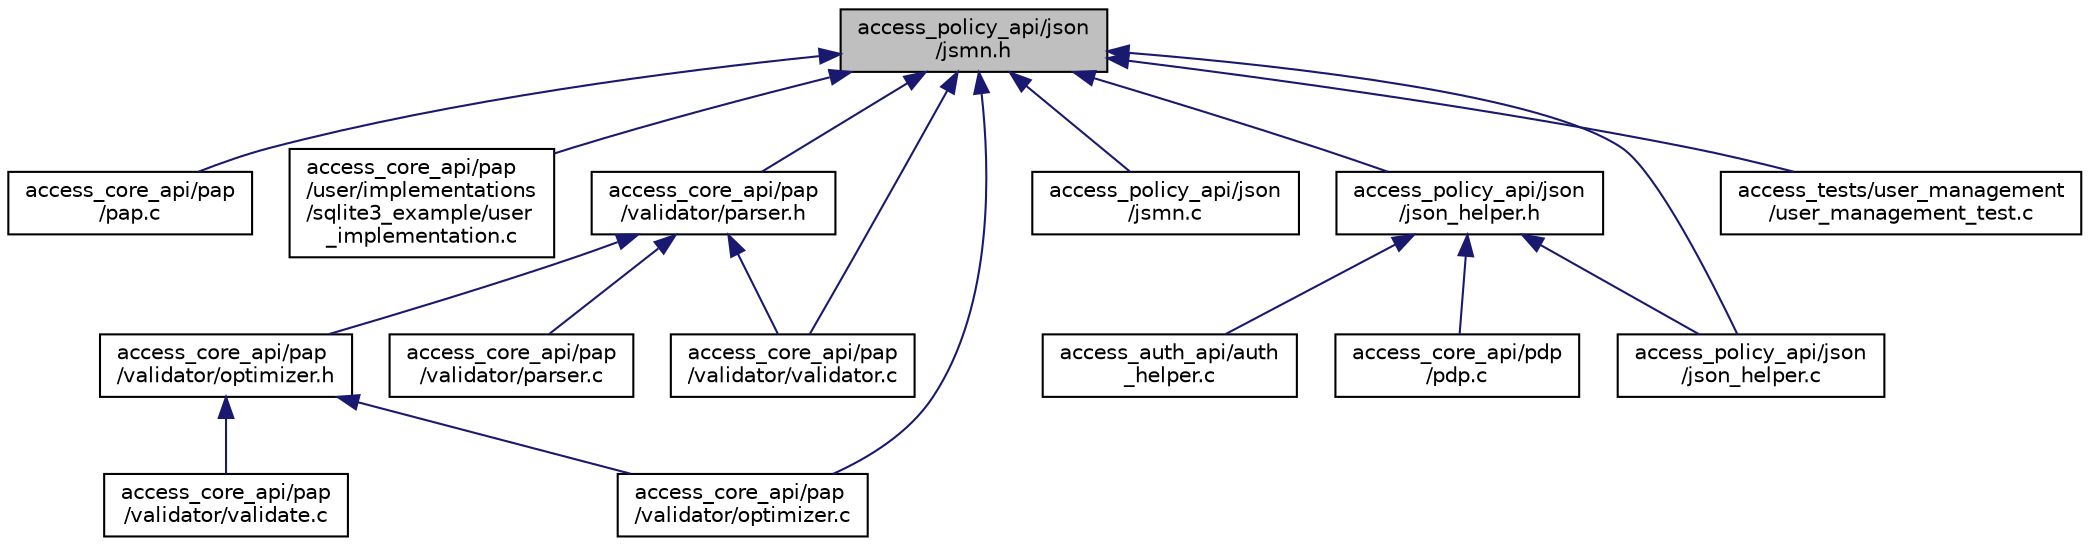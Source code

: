 digraph "access_policy_api/json/jsmn.h"
{
  edge [fontname="Helvetica",fontsize="10",labelfontname="Helvetica",labelfontsize="10"];
  node [fontname="Helvetica",fontsize="10",shape=record];
  Node2 [label="access_policy_api/json\l/jsmn.h",height=0.2,width=0.4,color="black", fillcolor="grey75", style="filled", fontcolor="black"];
  Node2 -> Node3 [dir="back",color="midnightblue",fontsize="10",style="solid",fontname="Helvetica"];
  Node3 [label="access_core_api/pap\l/pap.c",height=0.2,width=0.4,color="black", fillcolor="white", style="filled",URL="$pap_8c.html"];
  Node2 -> Node4 [dir="back",color="midnightblue",fontsize="10",style="solid",fontname="Helvetica"];
  Node4 [label="access_core_api/pap\l/user/implementations\l/sqlite3_example/user\l_implementation.c",height=0.2,width=0.4,color="black", fillcolor="white", style="filled",URL="$user__implementation_8c.html"];
  Node2 -> Node5 [dir="back",color="midnightblue",fontsize="10",style="solid",fontname="Helvetica"];
  Node5 [label="access_core_api/pap\l/validator/parser.h",height=0.2,width=0.4,color="black", fillcolor="white", style="filled",URL="$parser_8h.html"];
  Node5 -> Node6 [dir="back",color="midnightblue",fontsize="10",style="solid",fontname="Helvetica"];
  Node6 [label="access_core_api/pap\l/validator/optimizer.h",height=0.2,width=0.4,color="black", fillcolor="white", style="filled",URL="$optimizer_8h.html"];
  Node6 -> Node7 [dir="back",color="midnightblue",fontsize="10",style="solid",fontname="Helvetica"];
  Node7 [label="access_core_api/pap\l/validator/optimizer.c",height=0.2,width=0.4,color="black", fillcolor="white", style="filled",URL="$optimizer_8c.html"];
  Node6 -> Node8 [dir="back",color="midnightblue",fontsize="10",style="solid",fontname="Helvetica"];
  Node8 [label="access_core_api/pap\l/validator/validate.c",height=0.2,width=0.4,color="black", fillcolor="white", style="filled",URL="$validate_8c.html"];
  Node5 -> Node9 [dir="back",color="midnightblue",fontsize="10",style="solid",fontname="Helvetica"];
  Node9 [label="access_core_api/pap\l/validator/parser.c",height=0.2,width=0.4,color="black", fillcolor="white", style="filled",URL="$parser_8c.html"];
  Node5 -> Node10 [dir="back",color="midnightblue",fontsize="10",style="solid",fontname="Helvetica"];
  Node10 [label="access_core_api/pap\l/validator/validator.c",height=0.2,width=0.4,color="black", fillcolor="white", style="filled",URL="$validator_8c.html"];
  Node2 -> Node7 [dir="back",color="midnightblue",fontsize="10",style="solid",fontname="Helvetica"];
  Node2 -> Node10 [dir="back",color="midnightblue",fontsize="10",style="solid",fontname="Helvetica"];
  Node2 -> Node11 [dir="back",color="midnightblue",fontsize="10",style="solid",fontname="Helvetica"];
  Node11 [label="access_policy_api/json\l/jsmn.c",height=0.2,width=0.4,color="black", fillcolor="white", style="filled",URL="$jsmn_8c.html"];
  Node2 -> Node12 [dir="back",color="midnightblue",fontsize="10",style="solid",fontname="Helvetica"];
  Node12 [label="access_policy_api/json\l/json_helper.h",height=0.2,width=0.4,color="black", fillcolor="white", style="filled",URL="$json__helper_8h.html"];
  Node12 -> Node13 [dir="back",color="midnightblue",fontsize="10",style="solid",fontname="Helvetica"];
  Node13 [label="access_auth_api/auth\l_helper.c",height=0.2,width=0.4,color="black", fillcolor="white", style="filled",URL="$auth__helper_8c.html"];
  Node12 -> Node14 [dir="back",color="midnightblue",fontsize="10",style="solid",fontname="Helvetica"];
  Node14 [label="access_core_api/pdp\l/pdp.c",height=0.2,width=0.4,color="black", fillcolor="white", style="filled",URL="$pdp_8c.html"];
  Node12 -> Node15 [dir="back",color="midnightblue",fontsize="10",style="solid",fontname="Helvetica"];
  Node15 [label="access_policy_api/json\l/json_helper.c",height=0.2,width=0.4,color="black", fillcolor="white", style="filled",URL="$json__helper_8c.html"];
  Node2 -> Node15 [dir="back",color="midnightblue",fontsize="10",style="solid",fontname="Helvetica"];
  Node2 -> Node16 [dir="back",color="midnightblue",fontsize="10",style="solid",fontname="Helvetica"];
  Node16 [label="access_tests/user_management\l/user_management_test.c",height=0.2,width=0.4,color="black", fillcolor="white", style="filled",URL="$user__management__test_8c.html"];
}
